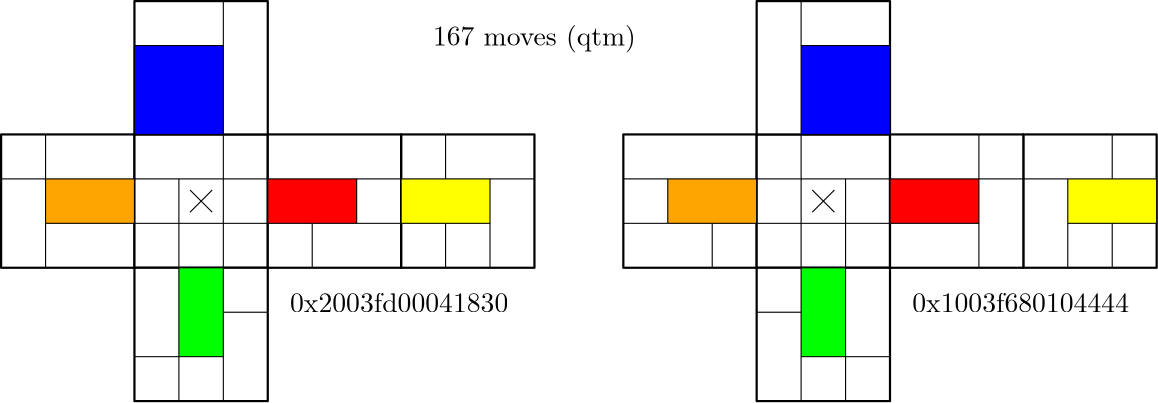 <?xml version="1.0"?>
<!DOCTYPE ipe SYSTEM "ipe.dtd">
<ipe version="70218" creator="Ipe 7.2.24">
<info created="D:20221217203729" modified="D:20221221210942"/>
<ipestyle name="basic">
<symbol name="arrow/arc(spx)">
<path stroke="sym-stroke" fill="sym-stroke" pen="sym-pen">
0 0 m
-1 0.333 l
-1 -0.333 l
h
</path>
</symbol>
<symbol name="arrow/farc(spx)">
<path stroke="sym-stroke" fill="white" pen="sym-pen">
0 0 m
-1 0.333 l
-1 -0.333 l
h
</path>
</symbol>
<symbol name="arrow/ptarc(spx)">
<path stroke="sym-stroke" fill="sym-stroke" pen="sym-pen">
0 0 m
-1 0.333 l
-0.8 0 l
-1 -0.333 l
h
</path>
</symbol>
<symbol name="arrow/fptarc(spx)">
<path stroke="sym-stroke" fill="white" pen="sym-pen">
0 0 m
-1 0.333 l
-0.8 0 l
-1 -0.333 l
h
</path>
</symbol>
<symbol name="mark/circle(sx)" transformations="translations">
<path fill="sym-stroke">
0.6 0 0 0.6 0 0 e
0.4 0 0 0.4 0 0 e
</path>
</symbol>
<symbol name="mark/disk(sx)" transformations="translations">
<path fill="sym-stroke">
0.6 0 0 0.6 0 0 e
</path>
</symbol>
<symbol name="mark/fdisk(sfx)" transformations="translations">
<group>
<path fill="sym-fill">
0.5 0 0 0.5 0 0 e
</path>
<path fill="sym-stroke" fillrule="eofill">
0.6 0 0 0.6 0 0 e
0.4 0 0 0.4 0 0 e
</path>
</group>
</symbol>
<symbol name="mark/box(sx)" transformations="translations">
<path fill="sym-stroke" fillrule="eofill">
-0.6 -0.6 m
0.6 -0.6 l
0.6 0.6 l
-0.6 0.6 l
h
-0.4 -0.4 m
0.4 -0.4 l
0.4 0.4 l
-0.4 0.4 l
h
</path>
</symbol>
<symbol name="mark/square(sx)" transformations="translations">
<path fill="sym-stroke">
-0.6 -0.6 m
0.6 -0.6 l
0.6 0.6 l
-0.6 0.6 l
h
</path>
</symbol>
<symbol name="mark/fsquare(sfx)" transformations="translations">
<group>
<path fill="sym-fill">
-0.5 -0.5 m
0.5 -0.5 l
0.5 0.5 l
-0.5 0.5 l
h
</path>
<path fill="sym-stroke" fillrule="eofill">
-0.6 -0.6 m
0.6 -0.6 l
0.6 0.6 l
-0.6 0.6 l
h
-0.4 -0.4 m
0.4 -0.4 l
0.4 0.4 l
-0.4 0.4 l
h
</path>
</group>
</symbol>
<symbol name="mark/cross(sx)" transformations="translations">
<group>
<path fill="sym-stroke">
-0.43 -0.57 m
0.57 0.43 l
0.43 0.57 l
-0.57 -0.43 l
h
</path>
<path fill="sym-stroke">
-0.43 0.57 m
0.57 -0.43 l
0.43 -0.57 l
-0.57 0.43 l
h
</path>
</group>
</symbol>
<symbol name="arrow/fnormal(spx)">
<path stroke="sym-stroke" fill="white" pen="sym-pen">
0 0 m
-1 0.333 l
-1 -0.333 l
h
</path>
</symbol>
<symbol name="arrow/pointed(spx)">
<path stroke="sym-stroke" fill="sym-stroke" pen="sym-pen">
0 0 m
-1 0.333 l
-0.8 0 l
-1 -0.333 l
h
</path>
</symbol>
<symbol name="arrow/fpointed(spx)">
<path stroke="sym-stroke" fill="white" pen="sym-pen">
0 0 m
-1 0.333 l
-0.8 0 l
-1 -0.333 l
h
</path>
</symbol>
<symbol name="arrow/linear(spx)">
<path stroke="sym-stroke" pen="sym-pen">
-1 0.333 m
0 0 l
-1 -0.333 l
</path>
</symbol>
<symbol name="arrow/fdouble(spx)">
<path stroke="sym-stroke" fill="white" pen="sym-pen">
0 0 m
-1 0.333 l
-1 -0.333 l
h
-1 0 m
-2 0.333 l
-2 -0.333 l
h
</path>
</symbol>
<symbol name="arrow/double(spx)">
<path stroke="sym-stroke" fill="sym-stroke" pen="sym-pen">
0 0 m
-1 0.333 l
-1 -0.333 l
h
-1 0 m
-2 0.333 l
-2 -0.333 l
h
</path>
</symbol>
<symbol name="arrow/mid-normal(spx)">
<path stroke="sym-stroke" fill="sym-stroke" pen="sym-pen">
0.5 0 m
-0.5 0.333 l
-0.5 -0.333 l
h
</path>
</symbol>
<symbol name="arrow/mid-fnormal(spx)">
<path stroke="sym-stroke" fill="white" pen="sym-pen">
0.5 0 m
-0.5 0.333 l
-0.5 -0.333 l
h
</path>
</symbol>
<symbol name="arrow/mid-pointed(spx)">
<path stroke="sym-stroke" fill="sym-stroke" pen="sym-pen">
0.5 0 m
-0.5 0.333 l
-0.3 0 l
-0.5 -0.333 l
h
</path>
</symbol>
<symbol name="arrow/mid-fpointed(spx)">
<path stroke="sym-stroke" fill="white" pen="sym-pen">
0.5 0 m
-0.5 0.333 l
-0.3 0 l
-0.5 -0.333 l
h
</path>
</symbol>
<symbol name="arrow/mid-double(spx)">
<path stroke="sym-stroke" fill="sym-stroke" pen="sym-pen">
1 0 m
0 0.333 l
0 -0.333 l
h
0 0 m
-1 0.333 l
-1 -0.333 l
h
</path>
</symbol>
<symbol name="arrow/mid-fdouble(spx)">
<path stroke="sym-stroke" fill="white" pen="sym-pen">
1 0 m
0 0.333 l
0 -0.333 l
h
0 0 m
-1 0.333 l
-1 -0.333 l
h
</path>
</symbol>
<anglesize name="22.5 deg" value="22.5"/>
<anglesize name="30 deg" value="30"/>
<anglesize name="45 deg" value="45"/>
<anglesize name="60 deg" value="60"/>
<anglesize name="90 deg" value="90"/>
<arrowsize name="large" value="10"/>
<arrowsize name="small" value="5"/>
<arrowsize name="tiny" value="3"/>
<color name="blue" value="0 0 1"/>
<color name="brown" value="0.647 0.165 0.165"/>
<color name="darkblue" value="0 0 0.545"/>
<color name="darkcyan" value="0 0.545 0.545"/>
<color name="darkgray" value="0.663"/>
<color name="darkgreen" value="0 0.392 0"/>
<color name="darkmagenta" value="0.545 0 0.545"/>
<color name="darkorange" value="1 0.549 0"/>
<color name="darkred" value="0.545 0 0"/>
<color name="gold" value="1 0.843 0"/>
<color name="gray" value="0.745"/>
<color name="green" value="0 1 0"/>
<color name="lightblue" value="0.678 0.847 0.902"/>
<color name="lightcyan" value="0.878 1 1"/>
<color name="lightgray" value="0.827"/>
<color name="lightgreen" value="0.565 0.933 0.565"/>
<color name="lightyellow" value="1 1 0.878"/>
<color name="navy" value="0 0 0.502"/>
<color name="orange" value="1 0.647 0"/>
<color name="pink" value="1 0.753 0.796"/>
<color name="purple" value="0.627 0.125 0.941"/>
<color name="red" value="1 0 0"/>
<color name="seagreen" value="0.18 0.545 0.341"/>
<color name="turquoise" value="0.251 0.878 0.816"/>
<color name="violet" value="0.933 0.51 0.933"/>
<color name="yellow" value="1 1 0"/>
<dashstyle name="dash dot dotted" value="[4 2 1 2 1 2] 0"/>
<dashstyle name="dash dotted" value="[4 2 1 2] 0"/>
<dashstyle name="dashed" value="[4] 0"/>
<dashstyle name="dotted" value="[1 3] 0"/>
<gridsize name="10 pts (~3.5 mm)" value="10"/>
<gridsize name="14 pts (~5 mm)" value="14"/>
<gridsize name="16 pts (~6 mm)" value="16"/>
<gridsize name="20 pts (~7 mm)" value="20"/>
<gridsize name="28 pts (~10 mm)" value="28"/>
<gridsize name="32 pts (~12 mm)" value="32"/>
<gridsize name="4 pts" value="4"/>
<gridsize name="56 pts (~20 mm)" value="56"/>
<gridsize name="8 pts (~3 mm)" value="8"/>
<opacity name="10%" value="0.1"/>
<opacity name="30%" value="0.3"/>
<opacity name="50%" value="0.5"/>
<opacity name="75%" value="0.75"/>
<pen name="fat" value="1.2"/>
<pen name="heavier" value="0.8"/>
<pen name="ultrafat" value="2"/>
<symbolsize name="large" value="5"/>
<symbolsize name="small" value="2"/>
<symbolsize name="tiny" value="1.1"/>
<textsize name="Huge" value="\Huge"/>
<textsize name="LARGE" value="\LARGE"/>
<textsize name="Large" value="\Large"/>
<textsize name="footnote" value="\footnotesize"/>
<textsize name="huge" value="\huge"/>
<textsize name="large" value="\large"/>
<textsize name="small" value="\small"/>
<textsize name="tiny" value="\tiny"/>
<textstyle name="center" begin="\begin{center}" end="\end{center}"/>
<textstyle name="item" begin="\begin{itemize}\item{}" end="\end{itemize}"/>
<textstyle name="itemize" begin="\begin{itemize}" end="\end{itemize}"/>
<tiling name="falling" angle="-60" step="4" width="1"/>
<tiling name="rising" angle="30" step="4" width="1"/>
</ipestyle>
<page>
<layer name="alpha"/>
<view layers="alpha" active="alpha"/>
<path layer="alpha" stroke="black" fill="white" pen="heavier">
128 704 m
128 656 l
176 656 l
176 704 l
h
</path>
<path stroke="black" fill="white" pen="heavier">
176 656 m
176 704 l
224 704 l
224 656 l
h
</path>
<path stroke="black" fill="white" pen="heavier">
272 656 m
272 704 l
320 704 l
320 656 l
h
</path>
<path stroke="black" fill="white" pen="heavier">
176 656 m
176 608 l
224 608 l
224 656 l
h
</path>
<path stroke="black" fill="white" pen="heavier">
176 704 m
176 752 l
224 752 l
224 704 l
h
</path>
<path matrix="1 0 0 1 -48 0" stroke="black" fill="white" pen="heavier">
272 656 m
272 704 l
320 704 l
320 656 l
h
</path>
<path matrix="0.5 0 0 0.5 100 340" stroke="black" fill="red">
192 688 m
208 672 l
</path>
<path matrix="0.5 0 0 0.5 100 340" stroke="black" fill="red">
192 672 m
208 688 l
</path>
<path matrix="1 0 0 1 224 0" stroke="black" fill="white" pen="heavier">
128 704 m
128 656 l
176 656 l
176 704 l
h
</path>
<path matrix="1 0 0 1 224 0" stroke="black" fill="white" pen="heavier">
176 656 m
176 704 l
224 704 l
224 656 l
h
</path>
<path matrix="1 0 0 1 224 0" stroke="black" fill="white" pen="heavier">
272 656 m
272 704 l
320 704 l
320 656 l
h
</path>
<path matrix="1 0 0 1 224 0" stroke="black" fill="white" pen="heavier">
176 656 m
176 608 l
224 608 l
224 656 l
h
</path>
<path matrix="1 0 0 1 224 0" stroke="black" fill="white" pen="heavier">
176 704 m
176 752 l
224 752 l
224 704 l
h
</path>
<path matrix="1 0 0 1 176 0" stroke="black" fill="white" pen="heavier">
272 656 m
272 704 l
320 704 l
320 656 l
h
</path>
<path matrix="0.5 0 0 0.5 324 340" stroke="black" fill="red">
192 688 m
208 672 l
</path>
<path matrix="0.5 0 0 0.5 324 340" stroke="black" fill="red">
192 672 m
208 688 l
</path>
<path stroke="black" fill="blue">
208 736 m
208 704 l
176 704 l
176 736 l
h
</path>
<path stroke="black" fill="blue">
416 736 m
416 704 l
448 704 l
448 736 l
h
</path>
<path stroke="black" fill="orange">
144 688 m
144 672 l
176 672 l
176 688 l
h
</path>
<path stroke="black" fill="orange">
368 688 m
368 672 l
400 672 l
400 688 l
h
</path>
<path stroke="black" fill="green">
192 656 m
192 624 l
208 624 l
208 656 l
h
</path>
<path stroke="black" fill="green">
416 656 m
416 624 l
432 624 l
432 656 l
h
</path>
<path stroke="black" fill="red">
448 688 m
448 672 l
480 672 l
480 688 l
h
</path>
<path stroke="black" fill="red">
224 688 m
224 672 l
256 672 l
256 688 l
h
</path>
<path stroke="black" fill="yellow">
272 688 m
272 672 l
304 672 l
304 688 l
h
</path>
<path stroke="black" fill="yellow">
544 688 m
544 672 l
512 672 l
512 688 l
h
</path>
<path stroke="black" fill="yellow">
144 672 m
144 656 l
</path>
<path stroke="black" fill="yellow">
144 688 m
128 688 l
</path>
<path stroke="black" fill="yellow">
144 704 m
144 688 l
</path>
<path stroke="black" fill="yellow">
208 752 m
208 736 l
</path>
<path stroke="black" fill="yellow">
208 704 m
208 656 l
</path>
<path stroke="black" fill="yellow">
176 688 m
224 688 l
</path>
<path stroke="black" fill="yellow">
192 688 m
192 656 l
</path>
<path stroke="black" fill="yellow">
176 672 m
224 672 l
</path>
<path stroke="black" fill="yellow">
192 624 m
176 624 l
</path>
<path stroke="black" fill="yellow">
192 624 m
192 608 l
</path>
<path stroke="black" fill="yellow">
208 624 m
208 608 l
</path>
<path stroke="black" fill="yellow">
208 640 m
224 640 l
</path>
<path stroke="black" fill="yellow">
256 688 m
272 688 l
</path>
<path stroke="black" fill="yellow">
256 672 m
272 672 l
</path>
<path stroke="black" fill="yellow">
240 672 m
240 656 l
</path>
<path stroke="black" fill="yellow">
288 704 m
288 688 l
</path>
<path stroke="black" fill="yellow">
304 688 m
320 688 l
</path>
<path stroke="black" fill="yellow">
304 672 m
304 656 l
</path>
<path stroke="black" fill="yellow">
288 672 m
288 656 l
</path>
<path stroke="black" fill="yellow">
416 736 m
416 752 l
</path>
<path stroke="black" fill="yellow">
416 624 m
416 608 l
</path>
<path stroke="black" fill="yellow">
416 640 m
400 640 l
</path>
<path stroke="black" fill="yellow">
432 608 m
432 624 l
</path>
<path stroke="black" fill="yellow">
432 624 m
448 624 l
</path>
<path stroke="black" fill="yellow">
368 688 m
352 688 l
</path>
<path stroke="black" fill="yellow">
368 672 m
352 672 l
</path>
<path stroke="black" fill="yellow">
384 672 m
384 656 l
</path>
<path stroke="black" fill="yellow">
480 704 m
480 688 l
</path>
<path stroke="black" fill="yellow">
480 672 m
480 656 l
</path>
<path stroke="black" fill="yellow">
480 688 m
496 688 l
</path>
<path stroke="black" fill="yellow">
528 704 m
528 688 l
</path>
<path stroke="black" fill="yellow">
512 688 m
496 688 l
</path>
<path stroke="black" fill="yellow">
512 672 m
512 656 l
</path>
<path stroke="black" fill="yellow">
528 672 m
528 656 l
</path>
<path stroke="black" fill="yellow">
416 704 m
416 656 l
</path>
<path stroke="black" fill="yellow">
400 672 m
448 672 l
</path>
<path stroke="black" fill="yellow">
400 688 m
448 688 l
</path>
<path stroke="black" fill="yellow">
432 688 m
432 656 l
</path>
<text matrix="1 0 0 1 -8 0" transformations="translations" pos="240 640" stroke="black" type="label" width="78.594" height="6.918" depth="0" valign="baseline">0x2003fd00041830</text>
<text matrix="1 0 0 1 -8 0" transformations="translations" pos="464 640" stroke="black" type="label" width="78.041" height="6.918" depth="0" valign="baseline">0x1003f680104444</text>
<text transformations="translations" pos="320 736" stroke="black" type="label" width="73.115" height="7.473" depth="2.49" halign="center" valign="baseline">167 moves (qtm)</text>
</page>
</ipe>
